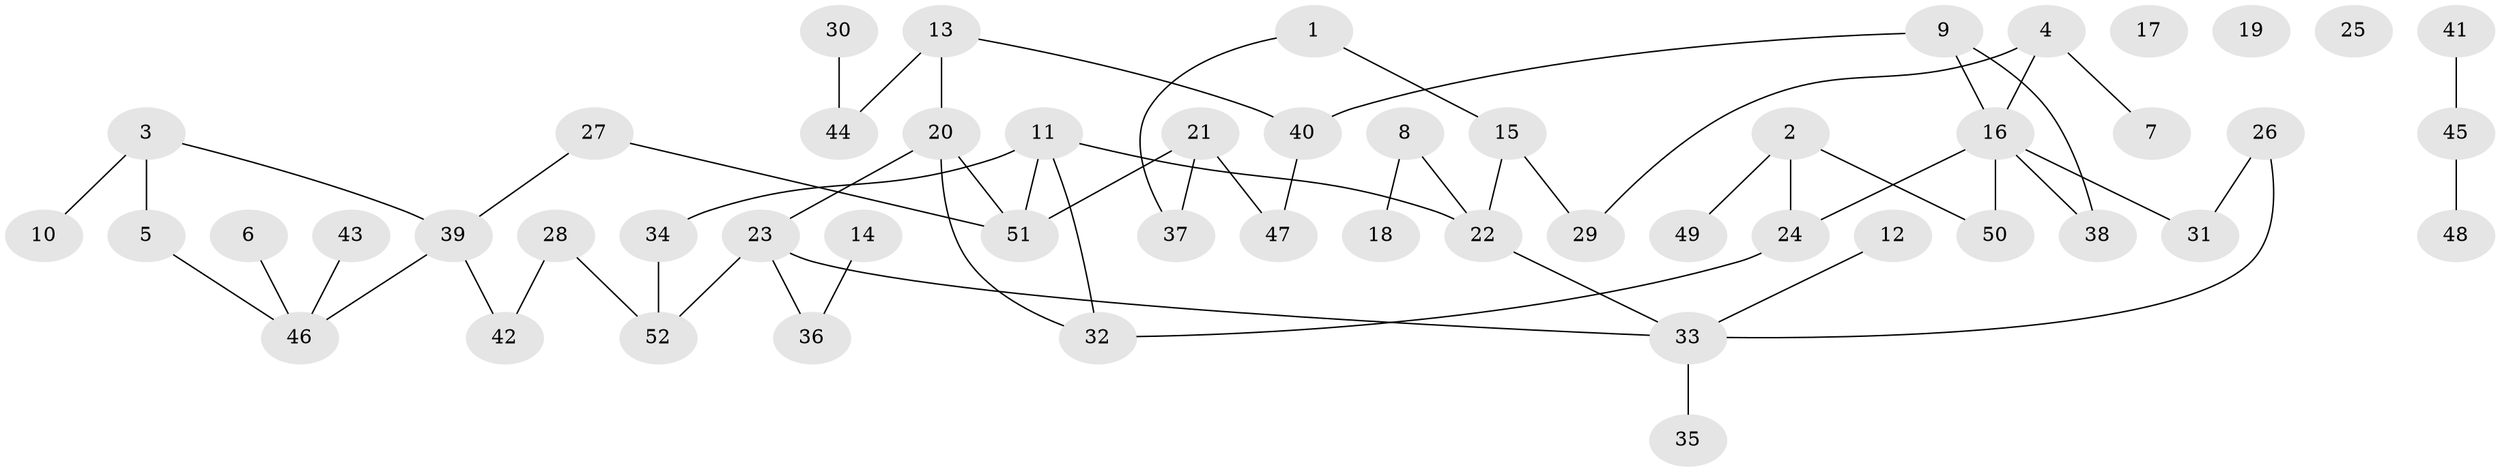 // Generated by graph-tools (version 1.1) at 2025/00/03/09/25 03:00:49]
// undirected, 52 vertices, 59 edges
graph export_dot {
graph [start="1"]
  node [color=gray90,style=filled];
  1;
  2;
  3;
  4;
  5;
  6;
  7;
  8;
  9;
  10;
  11;
  12;
  13;
  14;
  15;
  16;
  17;
  18;
  19;
  20;
  21;
  22;
  23;
  24;
  25;
  26;
  27;
  28;
  29;
  30;
  31;
  32;
  33;
  34;
  35;
  36;
  37;
  38;
  39;
  40;
  41;
  42;
  43;
  44;
  45;
  46;
  47;
  48;
  49;
  50;
  51;
  52;
  1 -- 15;
  1 -- 37;
  2 -- 24;
  2 -- 49;
  2 -- 50;
  3 -- 5;
  3 -- 10;
  3 -- 39;
  4 -- 7;
  4 -- 16;
  4 -- 29;
  5 -- 46;
  6 -- 46;
  8 -- 18;
  8 -- 22;
  9 -- 16;
  9 -- 38;
  9 -- 40;
  11 -- 22;
  11 -- 32;
  11 -- 34;
  11 -- 51;
  12 -- 33;
  13 -- 20;
  13 -- 40;
  13 -- 44;
  14 -- 36;
  15 -- 22;
  15 -- 29;
  16 -- 24;
  16 -- 31;
  16 -- 38;
  16 -- 50;
  20 -- 23;
  20 -- 32;
  20 -- 51;
  21 -- 37;
  21 -- 47;
  21 -- 51;
  22 -- 33;
  23 -- 33;
  23 -- 36;
  23 -- 52;
  24 -- 32;
  26 -- 31;
  26 -- 33;
  27 -- 39;
  27 -- 51;
  28 -- 42;
  28 -- 52;
  30 -- 44;
  33 -- 35;
  34 -- 52;
  39 -- 42;
  39 -- 46;
  40 -- 47;
  41 -- 45;
  43 -- 46;
  45 -- 48;
}
